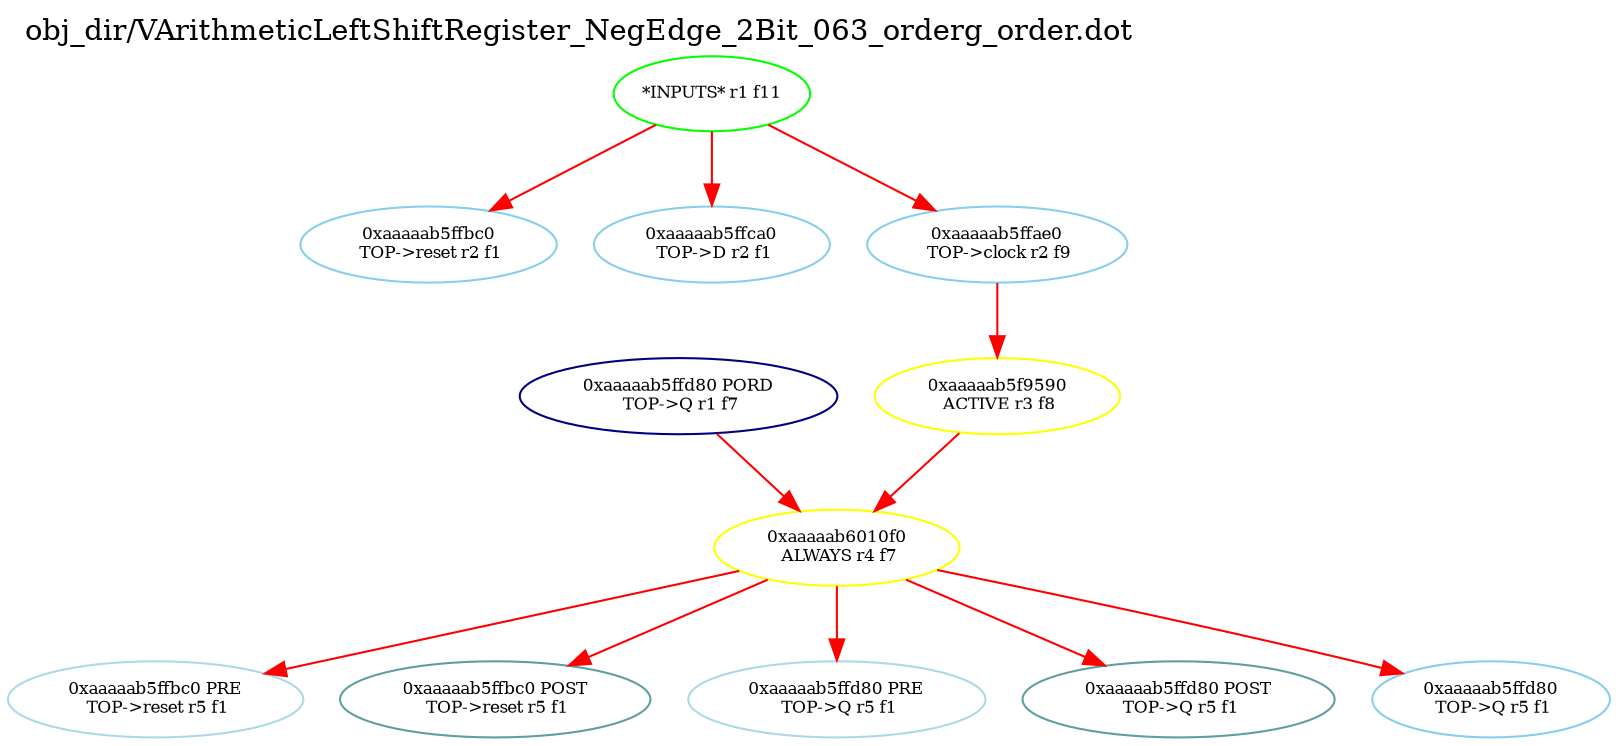 digraph v3graph {
	graph	[label="obj_dir/VArithmeticLeftShiftRegister_NegEdge_2Bit_063_orderg_order.dot",
		 labelloc=t, labeljust=l,
		 //size="7.5,10",
		 rankdir=TB];
	n0xaaaaab5ff920_0	[fontsize=8 label="0xaaaaab5ffd80 PORD\n TOP->Q r1 f7", color=NavyBlue];
	n1	[fontsize=8 label="*INPUTS* r1 f11", color=green];
	n0xaaaaab5ff920_2	[fontsize=8 label="0xaaaaab5ffbc0\n TOP->reset r2 f1", color=skyblue];
	n0xaaaaab5ff920_3	[fontsize=8 label="0xaaaaab5ffca0\n TOP->D r2 f1", color=skyblue];
	n0xaaaaab5ff920_4	[fontsize=8 label="0xaaaaab5ffae0\n TOP->clock r2 f9", color=skyblue];
	n0xaaaaab5ff920_5	[fontsize=8 label="0xaaaaab5f9590\n ACTIVE r3 f8", color=yellow];
	n0xaaaaab5ff920_6	[fontsize=8 label="0xaaaaab6010f0\n ALWAYS r4 f7", color=yellow];
	n0xaaaaab5ff920_7	[fontsize=8 label="0xaaaaab5ffbc0 PRE\n TOP->reset r5 f1", color=lightblue];
	n0xaaaaab5ff920_8	[fontsize=8 label="0xaaaaab5ffbc0 POST\n TOP->reset r5 f1", color=CadetBlue];
	n0xaaaaab5ff920_9	[fontsize=8 label="0xaaaaab5ffd80 PRE\n TOP->Q r5 f1", color=lightblue];
	n0xaaaaab5ff920_10	[fontsize=8 label="0xaaaaab5ffd80 POST\n TOP->Q r5 f1", color=CadetBlue];
	n0xaaaaab5ff920_11	[fontsize=8 label="0xaaaaab5ffd80\n TOP->Q r5 f1", color=skyblue];
	n0xaaaaab5ff920_0 -> n0xaaaaab5ff920_6 [fontsize=8 label="" weight=32 color=red];
	n1 -> n0xaaaaab5ff920_2 [fontsize=8 label="" weight=1 color=red];
	n1 -> n0xaaaaab5ff920_3 [fontsize=8 label="" weight=1 color=red];
	n1 -> n0xaaaaab5ff920_4 [fontsize=8 label="" weight=1 color=red];
	n0xaaaaab5ff920_4 -> n0xaaaaab5ff920_5 [fontsize=8 label="" weight=8 color=red];
	n0xaaaaab5ff920_5 -> n0xaaaaab5ff920_6 [fontsize=8 label="" weight=32 color=red];
	n0xaaaaab5ff920_6 -> n0xaaaaab5ff920_7 [fontsize=8 label="" weight=32 color=red];
	n0xaaaaab5ff920_6 -> n0xaaaaab5ff920_8 [fontsize=8 label="" weight=2 color=red];
	n0xaaaaab5ff920_6 -> n0xaaaaab5ff920_9 [fontsize=8 label="" weight=32 color=red];
	n0xaaaaab5ff920_6 -> n0xaaaaab5ff920_10 [fontsize=8 label="" weight=2 color=red];
	n0xaaaaab5ff920_6 -> n0xaaaaab5ff920_11 [fontsize=8 label="" weight=32 color=red];
}

